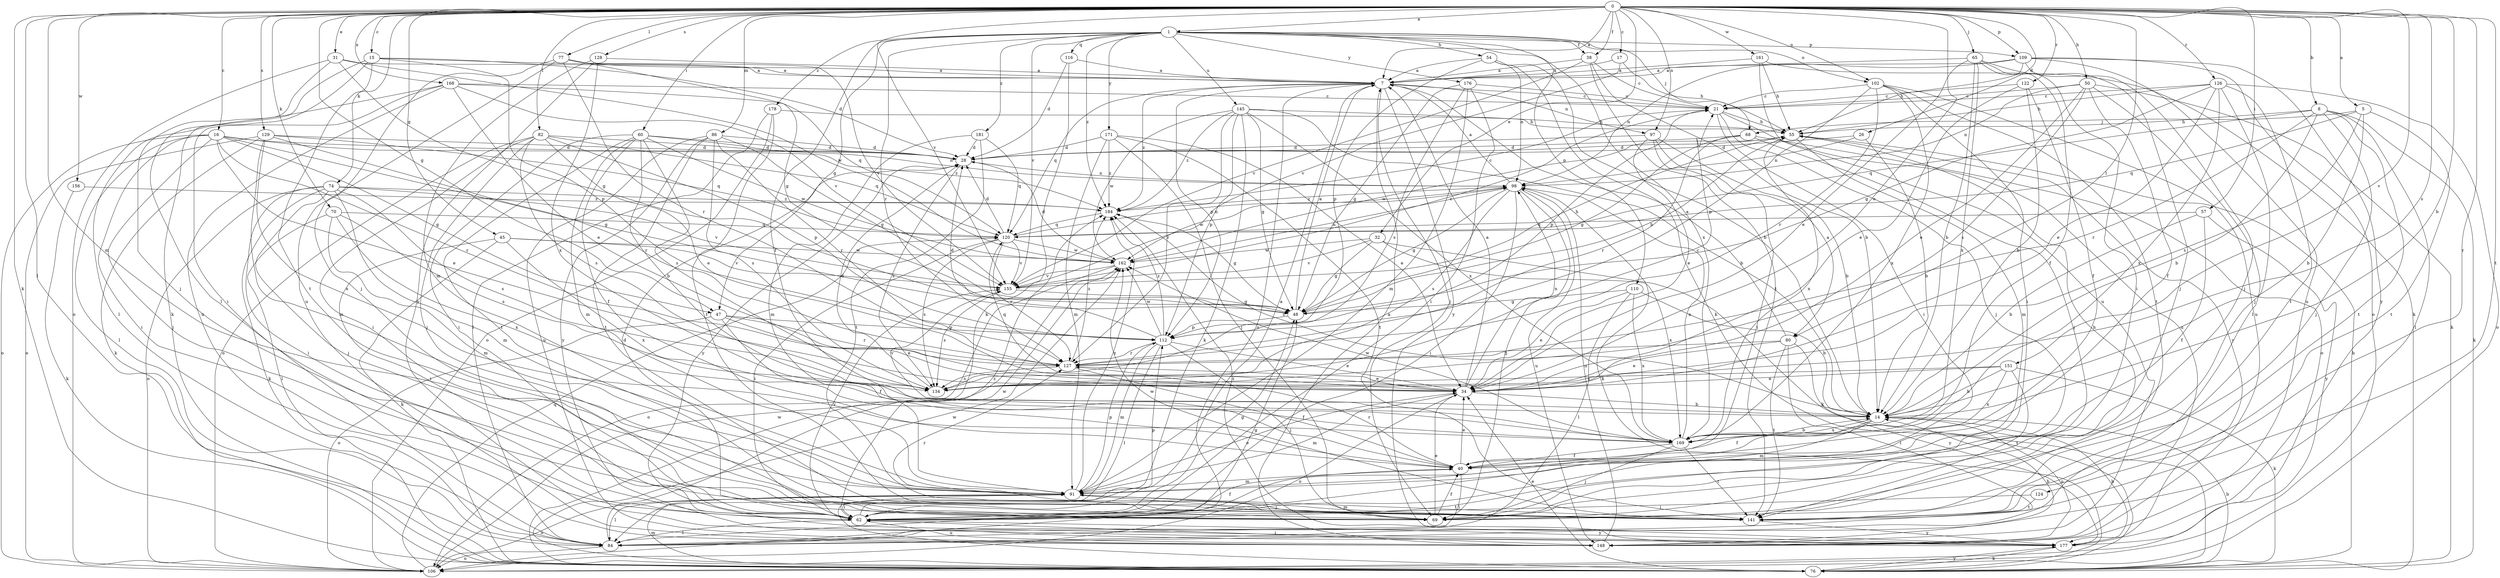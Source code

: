 strict digraph  {
0;
1;
5;
7;
8;
14;
15;
16;
17;
21;
26;
28;
31;
32;
34;
38;
40;
45;
47;
48;
50;
54;
55;
57;
60;
62;
65;
68;
69;
70;
74;
76;
77;
80;
82;
84;
86;
91;
97;
98;
102;
106;
109;
110;
112;
116;
120;
122;
124;
126;
127;
128;
129;
134;
141;
145;
148;
151;
155;
156;
161;
162;
168;
169;
171;
176;
177;
178;
181;
184;
0 -> 1  [label=a];
0 -> 5  [label=a];
0 -> 7  [label=a];
0 -> 8  [label=b];
0 -> 14  [label=b];
0 -> 15  [label=c];
0 -> 16  [label=c];
0 -> 17  [label=c];
0 -> 26  [label=d];
0 -> 31  [label=e];
0 -> 32  [label=e];
0 -> 34  [label=e];
0 -> 38  [label=f];
0 -> 45  [label=g];
0 -> 47  [label=g];
0 -> 50  [label=h];
0 -> 57  [label=i];
0 -> 60  [label=i];
0 -> 65  [label=j];
0 -> 70  [label=k];
0 -> 74  [label=k];
0 -> 76  [label=k];
0 -> 77  [label=l];
0 -> 80  [label=l];
0 -> 82  [label=l];
0 -> 84  [label=l];
0 -> 86  [label=m];
0 -> 91  [label=m];
0 -> 97  [label=n];
0 -> 102  [label=o];
0 -> 109  [label=p];
0 -> 122  [label=r];
0 -> 124  [label=r];
0 -> 126  [label=r];
0 -> 128  [label=s];
0 -> 129  [label=s];
0 -> 134  [label=s];
0 -> 141  [label=t];
0 -> 151  [label=v];
0 -> 155  [label=v];
0 -> 156  [label=w];
0 -> 161  [label=w];
0 -> 168  [label=x];
1 -> 38  [label=f];
1 -> 40  [label=f];
1 -> 47  [label=g];
1 -> 54  [label=h];
1 -> 68  [label=j];
1 -> 102  [label=o];
1 -> 109  [label=p];
1 -> 110  [label=p];
1 -> 116  [label=q];
1 -> 127  [label=r];
1 -> 145  [label=u];
1 -> 155  [label=v];
1 -> 169  [label=x];
1 -> 171  [label=y];
1 -> 176  [label=y];
1 -> 178  [label=z];
1 -> 181  [label=z];
1 -> 184  [label=z];
5 -> 14  [label=b];
5 -> 68  [label=j];
5 -> 120  [label=q];
5 -> 134  [label=s];
5 -> 141  [label=t];
7 -> 21  [label=c];
7 -> 69  [label=j];
7 -> 97  [label=n];
7 -> 106  [label=o];
7 -> 112  [label=p];
7 -> 120  [label=q];
7 -> 177  [label=y];
7 -> 184  [label=z];
8 -> 14  [label=b];
8 -> 55  [label=h];
8 -> 69  [label=j];
8 -> 76  [label=k];
8 -> 84  [label=l];
8 -> 120  [label=q];
8 -> 127  [label=r];
8 -> 141  [label=t];
14 -> 40  [label=f];
14 -> 91  [label=m];
14 -> 148  [label=u];
14 -> 155  [label=v];
14 -> 169  [label=x];
14 -> 184  [label=z];
15 -> 7  [label=a];
15 -> 28  [label=d];
15 -> 76  [label=k];
15 -> 84  [label=l];
15 -> 112  [label=p];
15 -> 141  [label=t];
16 -> 28  [label=d];
16 -> 34  [label=e];
16 -> 47  [label=g];
16 -> 48  [label=g];
16 -> 62  [label=i];
16 -> 69  [label=j];
16 -> 84  [label=l];
16 -> 106  [label=o];
16 -> 127  [label=r];
16 -> 184  [label=z];
17 -> 7  [label=a];
17 -> 55  [label=h];
17 -> 155  [label=v];
21 -> 55  [label=h];
21 -> 62  [label=i];
21 -> 69  [label=j];
21 -> 112  [label=p];
21 -> 148  [label=u];
26 -> 14  [label=b];
26 -> 28  [label=d];
26 -> 98  [label=n];
28 -> 98  [label=n];
28 -> 134  [label=s];
28 -> 177  [label=y];
31 -> 7  [label=a];
31 -> 48  [label=g];
31 -> 69  [label=j];
31 -> 106  [label=o];
31 -> 162  [label=w];
32 -> 48  [label=g];
32 -> 76  [label=k];
32 -> 155  [label=v];
32 -> 162  [label=w];
32 -> 169  [label=x];
34 -> 7  [label=a];
34 -> 14  [label=b];
34 -> 91  [label=m];
34 -> 98  [label=n];
34 -> 106  [label=o];
34 -> 120  [label=q];
38 -> 7  [label=a];
38 -> 14  [label=b];
38 -> 21  [label=c];
38 -> 141  [label=t];
38 -> 155  [label=v];
40 -> 34  [label=e];
40 -> 84  [label=l];
40 -> 91  [label=m];
40 -> 127  [label=r];
45 -> 62  [label=i];
45 -> 76  [label=k];
45 -> 155  [label=v];
45 -> 162  [label=w];
45 -> 169  [label=x];
47 -> 34  [label=e];
47 -> 40  [label=f];
47 -> 106  [label=o];
47 -> 112  [label=p];
47 -> 127  [label=r];
48 -> 7  [label=a];
48 -> 55  [label=h];
48 -> 112  [label=p];
50 -> 21  [label=c];
50 -> 34  [label=e];
50 -> 40  [label=f];
50 -> 76  [label=k];
50 -> 84  [label=l];
50 -> 98  [label=n];
50 -> 134  [label=s];
54 -> 7  [label=a];
54 -> 14  [label=b];
54 -> 76  [label=k];
54 -> 98  [label=n];
54 -> 112  [label=p];
55 -> 28  [label=d];
55 -> 91  [label=m];
55 -> 162  [label=w];
55 -> 169  [label=x];
55 -> 177  [label=y];
57 -> 14  [label=b];
57 -> 40  [label=f];
57 -> 120  [label=q];
57 -> 177  [label=y];
60 -> 14  [label=b];
60 -> 28  [label=d];
60 -> 40  [label=f];
60 -> 62  [label=i];
60 -> 91  [label=m];
60 -> 98  [label=n];
60 -> 134  [label=s];
60 -> 141  [label=t];
60 -> 162  [label=w];
62 -> 7  [label=a];
62 -> 28  [label=d];
62 -> 40  [label=f];
62 -> 48  [label=g];
62 -> 84  [label=l];
62 -> 112  [label=p];
62 -> 148  [label=u];
62 -> 155  [label=v];
62 -> 162  [label=w];
62 -> 177  [label=y];
65 -> 7  [label=a];
65 -> 14  [label=b];
65 -> 34  [label=e];
65 -> 40  [label=f];
65 -> 62  [label=i];
65 -> 69  [label=j];
65 -> 169  [label=x];
68 -> 28  [label=d];
68 -> 48  [label=g];
68 -> 69  [label=j];
68 -> 106  [label=o];
68 -> 127  [label=r];
69 -> 34  [label=e];
69 -> 40  [label=f];
70 -> 84  [label=l];
70 -> 91  [label=m];
70 -> 120  [label=q];
70 -> 134  [label=s];
70 -> 169  [label=x];
74 -> 62  [label=i];
74 -> 69  [label=j];
74 -> 76  [label=k];
74 -> 91  [label=m];
74 -> 106  [label=o];
74 -> 134  [label=s];
74 -> 155  [label=v];
74 -> 184  [label=z];
76 -> 14  [label=b];
76 -> 34  [label=e];
76 -> 55  [label=h];
76 -> 91  [label=m];
76 -> 162  [label=w];
76 -> 177  [label=y];
77 -> 7  [label=a];
77 -> 48  [label=g];
77 -> 69  [label=j];
77 -> 127  [label=r];
77 -> 148  [label=u];
77 -> 155  [label=v];
80 -> 7  [label=a];
80 -> 34  [label=e];
80 -> 84  [label=l];
80 -> 127  [label=r];
80 -> 141  [label=t];
80 -> 177  [label=y];
82 -> 28  [label=d];
82 -> 34  [label=e];
82 -> 62  [label=i];
82 -> 69  [label=j];
82 -> 106  [label=o];
82 -> 112  [label=p];
82 -> 120  [label=q];
82 -> 134  [label=s];
84 -> 48  [label=g];
84 -> 106  [label=o];
84 -> 184  [label=z];
86 -> 28  [label=d];
86 -> 48  [label=g];
86 -> 127  [label=r];
86 -> 134  [label=s];
86 -> 141  [label=t];
86 -> 148  [label=u];
86 -> 177  [label=y];
91 -> 34  [label=e];
91 -> 62  [label=i];
91 -> 69  [label=j];
91 -> 84  [label=l];
91 -> 106  [label=o];
91 -> 112  [label=p];
91 -> 141  [label=t];
91 -> 184  [label=z];
97 -> 14  [label=b];
97 -> 28  [label=d];
97 -> 34  [label=e];
97 -> 62  [label=i];
97 -> 80  [label=a];
98 -> 7  [label=a];
98 -> 48  [label=g];
98 -> 62  [label=i];
98 -> 69  [label=j];
98 -> 76  [label=k];
98 -> 134  [label=s];
98 -> 148  [label=u];
98 -> 162  [label=w];
98 -> 184  [label=z];
102 -> 21  [label=c];
102 -> 62  [label=i];
102 -> 112  [label=p];
102 -> 127  [label=r];
102 -> 141  [label=t];
102 -> 148  [label=u];
102 -> 169  [label=x];
106 -> 120  [label=q];
106 -> 162  [label=w];
109 -> 7  [label=a];
109 -> 55  [label=h];
109 -> 69  [label=j];
109 -> 98  [label=n];
109 -> 106  [label=o];
109 -> 148  [label=u];
109 -> 177  [label=y];
110 -> 14  [label=b];
110 -> 34  [label=e];
110 -> 48  [label=g];
110 -> 84  [label=l];
110 -> 169  [label=x];
112 -> 28  [label=d];
112 -> 34  [label=e];
112 -> 69  [label=j];
112 -> 84  [label=l];
112 -> 91  [label=m];
112 -> 127  [label=r];
112 -> 162  [label=w];
112 -> 184  [label=z];
116 -> 7  [label=a];
116 -> 28  [label=d];
116 -> 76  [label=k];
120 -> 28  [label=d];
120 -> 62  [label=i];
120 -> 98  [label=n];
120 -> 127  [label=r];
120 -> 134  [label=s];
120 -> 155  [label=v];
120 -> 162  [label=w];
122 -> 14  [label=b];
122 -> 21  [label=c];
122 -> 34  [label=e];
122 -> 40  [label=f];
124 -> 62  [label=i];
124 -> 141  [label=t];
126 -> 21  [label=c];
126 -> 34  [label=e];
126 -> 48  [label=g];
126 -> 55  [label=h];
126 -> 69  [label=j];
126 -> 106  [label=o];
126 -> 141  [label=t];
126 -> 169  [label=x];
127 -> 34  [label=e];
127 -> 40  [label=f];
127 -> 134  [label=s];
127 -> 184  [label=z];
128 -> 7  [label=a];
128 -> 91  [label=m];
128 -> 169  [label=x];
128 -> 177  [label=y];
129 -> 28  [label=d];
129 -> 76  [label=k];
129 -> 91  [label=m];
129 -> 106  [label=o];
129 -> 120  [label=q];
129 -> 127  [label=r];
129 -> 169  [label=x];
134 -> 21  [label=c];
134 -> 28  [label=d];
141 -> 55  [label=h];
141 -> 91  [label=m];
141 -> 127  [label=r];
141 -> 162  [label=w];
141 -> 177  [label=y];
145 -> 14  [label=b];
145 -> 48  [label=g];
145 -> 55  [label=h];
145 -> 76  [label=k];
145 -> 112  [label=p];
145 -> 127  [label=r];
145 -> 162  [label=w];
145 -> 169  [label=x];
145 -> 184  [label=z];
148 -> 7  [label=a];
148 -> 14  [label=b];
148 -> 62  [label=i];
148 -> 98  [label=n];
151 -> 14  [label=b];
151 -> 34  [label=e];
151 -> 76  [label=k];
151 -> 134  [label=s];
151 -> 141  [label=t];
151 -> 169  [label=x];
155 -> 21  [label=c];
155 -> 48  [label=g];
155 -> 55  [label=h];
155 -> 134  [label=s];
156 -> 76  [label=k];
156 -> 184  [label=z];
161 -> 7  [label=a];
161 -> 55  [label=h];
161 -> 76  [label=k];
161 -> 148  [label=u];
162 -> 28  [label=d];
162 -> 98  [label=n];
162 -> 106  [label=o];
162 -> 155  [label=v];
168 -> 21  [label=c];
168 -> 34  [label=e];
168 -> 62  [label=i];
168 -> 84  [label=l];
168 -> 120  [label=q];
168 -> 148  [label=u];
168 -> 155  [label=v];
169 -> 14  [label=b];
169 -> 40  [label=f];
169 -> 69  [label=j];
169 -> 98  [label=n];
169 -> 141  [label=t];
169 -> 162  [label=w];
171 -> 28  [label=d];
171 -> 34  [label=e];
171 -> 69  [label=j];
171 -> 91  [label=m];
171 -> 141  [label=t];
171 -> 184  [label=z];
176 -> 21  [label=c];
176 -> 48  [label=g];
176 -> 62  [label=i];
176 -> 91  [label=m];
176 -> 134  [label=s];
177 -> 14  [label=b];
177 -> 76  [label=k];
177 -> 184  [label=z];
178 -> 55  [label=h];
178 -> 84  [label=l];
178 -> 106  [label=o];
178 -> 141  [label=t];
181 -> 28  [label=d];
181 -> 91  [label=m];
181 -> 120  [label=q];
181 -> 141  [label=t];
184 -> 21  [label=c];
184 -> 48  [label=g];
184 -> 120  [label=q];
}
